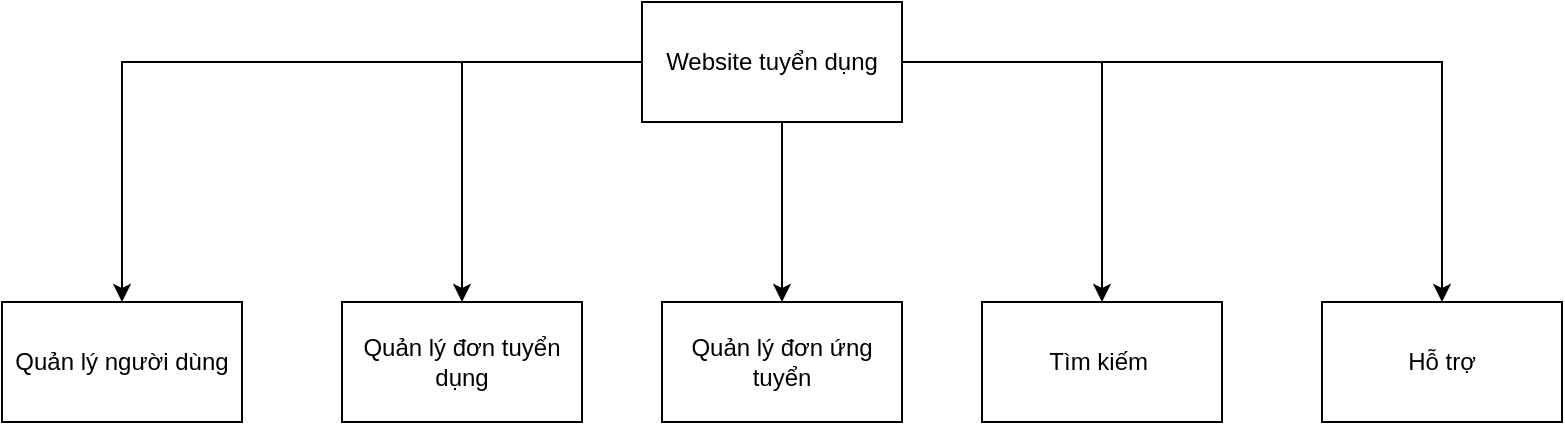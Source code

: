 <mxfile version="24.7.12">
  <diagram name="Page-1" id="hQlB4fOFm6FiXwv5Rq5W">
    <mxGraphModel dx="1002" dy="567" grid="1" gridSize="10" guides="1" tooltips="1" connect="1" arrows="1" fold="1" page="1" pageScale="1" pageWidth="827" pageHeight="1169" math="0" shadow="0">
      <root>
        <mxCell id="0" />
        <mxCell id="1" parent="0" />
        <mxCell id="SU_FTHZ_mx5GygFDslBZ-5" style="edgeStyle=orthogonalEdgeStyle;rounded=0;orthogonalLoop=1;jettySize=auto;html=1;entryX=0.5;entryY=0;entryDx=0;entryDy=0;" parent="1" source="SU_FTHZ_mx5GygFDslBZ-1" target="SU_FTHZ_mx5GygFDslBZ-2" edge="1">
          <mxGeometry relative="1" as="geometry" />
        </mxCell>
        <mxCell id="SU_FTHZ_mx5GygFDslBZ-6" style="edgeStyle=orthogonalEdgeStyle;rounded=0;orthogonalLoop=1;jettySize=auto;html=1;entryX=0.5;entryY=0;entryDx=0;entryDy=0;" parent="1" source="SU_FTHZ_mx5GygFDslBZ-1" target="SU_FTHZ_mx5GygFDslBZ-3" edge="1">
          <mxGeometry relative="1" as="geometry" />
        </mxCell>
        <mxCell id="SU_FTHZ_mx5GygFDslBZ-15" style="edgeStyle=orthogonalEdgeStyle;rounded=0;orthogonalLoop=1;jettySize=auto;html=1;entryX=0.5;entryY=0;entryDx=0;entryDy=0;" parent="1" source="SU_FTHZ_mx5GygFDslBZ-1" target="SU_FTHZ_mx5GygFDslBZ-8" edge="1">
          <mxGeometry relative="1" as="geometry" />
        </mxCell>
        <mxCell id="SU_FTHZ_mx5GygFDslBZ-16" style="edgeStyle=orthogonalEdgeStyle;rounded=0;orthogonalLoop=1;jettySize=auto;html=1;entryX=0.5;entryY=0;entryDx=0;entryDy=0;" parent="1" source="SU_FTHZ_mx5GygFDslBZ-1" target="SU_FTHZ_mx5GygFDslBZ-17" edge="1">
          <mxGeometry relative="1" as="geometry">
            <mxPoint x="700" y="130" as="targetPoint" />
          </mxGeometry>
        </mxCell>
        <mxCell id="SU_FTHZ_mx5GygFDslBZ-1" value="Website tuyển dụng" style="rounded=0;whiteSpace=wrap;html=1;" parent="1" vertex="1">
          <mxGeometry x="330" y="100" width="130" height="60" as="geometry" />
        </mxCell>
        <mxCell id="SU_FTHZ_mx5GygFDslBZ-2" value="Quản lý đơn tuyển dụng" style="rounded=0;whiteSpace=wrap;html=1;" parent="1" vertex="1">
          <mxGeometry x="180" y="250" width="120" height="60" as="geometry" />
        </mxCell>
        <mxCell id="SU_FTHZ_mx5GygFDslBZ-3" value="Tìm kiếm&amp;nbsp;" style="rounded=0;whiteSpace=wrap;html=1;" parent="1" vertex="1">
          <mxGeometry x="500" y="250" width="120" height="60" as="geometry" />
        </mxCell>
        <mxCell id="SU_FTHZ_mx5GygFDslBZ-4" value="Quản lý đơn ứng tuyển" style="rounded=0;whiteSpace=wrap;html=1;" parent="1" vertex="1">
          <mxGeometry x="340" y="250" width="120" height="60" as="geometry" />
        </mxCell>
        <mxCell id="SU_FTHZ_mx5GygFDslBZ-7" style="edgeStyle=orthogonalEdgeStyle;rounded=0;orthogonalLoop=1;jettySize=auto;html=1;entryX=0.5;entryY=0;entryDx=0;entryDy=0;" parent="1" source="SU_FTHZ_mx5GygFDslBZ-1" target="SU_FTHZ_mx5GygFDslBZ-4" edge="1">
          <mxGeometry relative="1" as="geometry">
            <mxPoint x="365" y="250" as="targetPoint" />
            <Array as="points">
              <mxPoint x="400" y="250" />
            </Array>
          </mxGeometry>
        </mxCell>
        <mxCell id="SU_FTHZ_mx5GygFDslBZ-8" value="Quản lý người dùng" style="rounded=0;whiteSpace=wrap;html=1;" parent="1" vertex="1">
          <mxGeometry x="10" y="250" width="120" height="60" as="geometry" />
        </mxCell>
        <mxCell id="SU_FTHZ_mx5GygFDslBZ-17" value="Hỗ trợ" style="rounded=0;whiteSpace=wrap;html=1;" parent="1" vertex="1">
          <mxGeometry x="670" y="250" width="120" height="60" as="geometry" />
        </mxCell>
      </root>
    </mxGraphModel>
  </diagram>
</mxfile>
